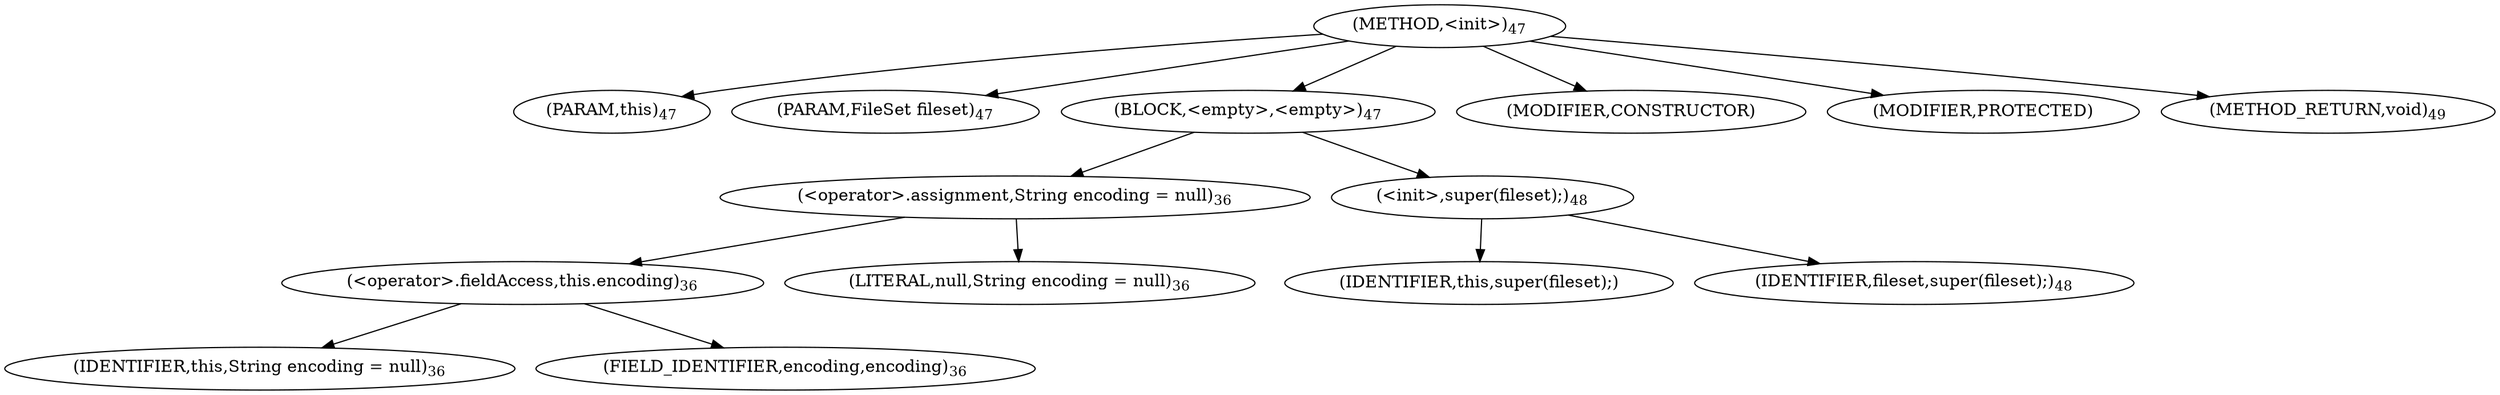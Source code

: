 digraph "&lt;init&gt;" {  
"56" [label = <(METHOD,&lt;init&gt;)<SUB>47</SUB>> ]
"6" [label = <(PARAM,this)<SUB>47</SUB>> ]
"57" [label = <(PARAM,FileSet fileset)<SUB>47</SUB>> ]
"58" [label = <(BLOCK,&lt;empty&gt;,&lt;empty&gt;)<SUB>47</SUB>> ]
"59" [label = <(&lt;operator&gt;.assignment,String encoding = null)<SUB>36</SUB>> ]
"60" [label = <(&lt;operator&gt;.fieldAccess,this.encoding)<SUB>36</SUB>> ]
"61" [label = <(IDENTIFIER,this,String encoding = null)<SUB>36</SUB>> ]
"62" [label = <(FIELD_IDENTIFIER,encoding,encoding)<SUB>36</SUB>> ]
"63" [label = <(LITERAL,null,String encoding = null)<SUB>36</SUB>> ]
"64" [label = <(&lt;init&gt;,super(fileset);)<SUB>48</SUB>> ]
"5" [label = <(IDENTIFIER,this,super(fileset);)> ]
"65" [label = <(IDENTIFIER,fileset,super(fileset);)<SUB>48</SUB>> ]
"66" [label = <(MODIFIER,CONSTRUCTOR)> ]
"67" [label = <(MODIFIER,PROTECTED)> ]
"68" [label = <(METHOD_RETURN,void)<SUB>49</SUB>> ]
  "56" -> "6" 
  "56" -> "57" 
  "56" -> "58" 
  "56" -> "66" 
  "56" -> "67" 
  "56" -> "68" 
  "58" -> "59" 
  "58" -> "64" 
  "59" -> "60" 
  "59" -> "63" 
  "60" -> "61" 
  "60" -> "62" 
  "64" -> "5" 
  "64" -> "65" 
}
